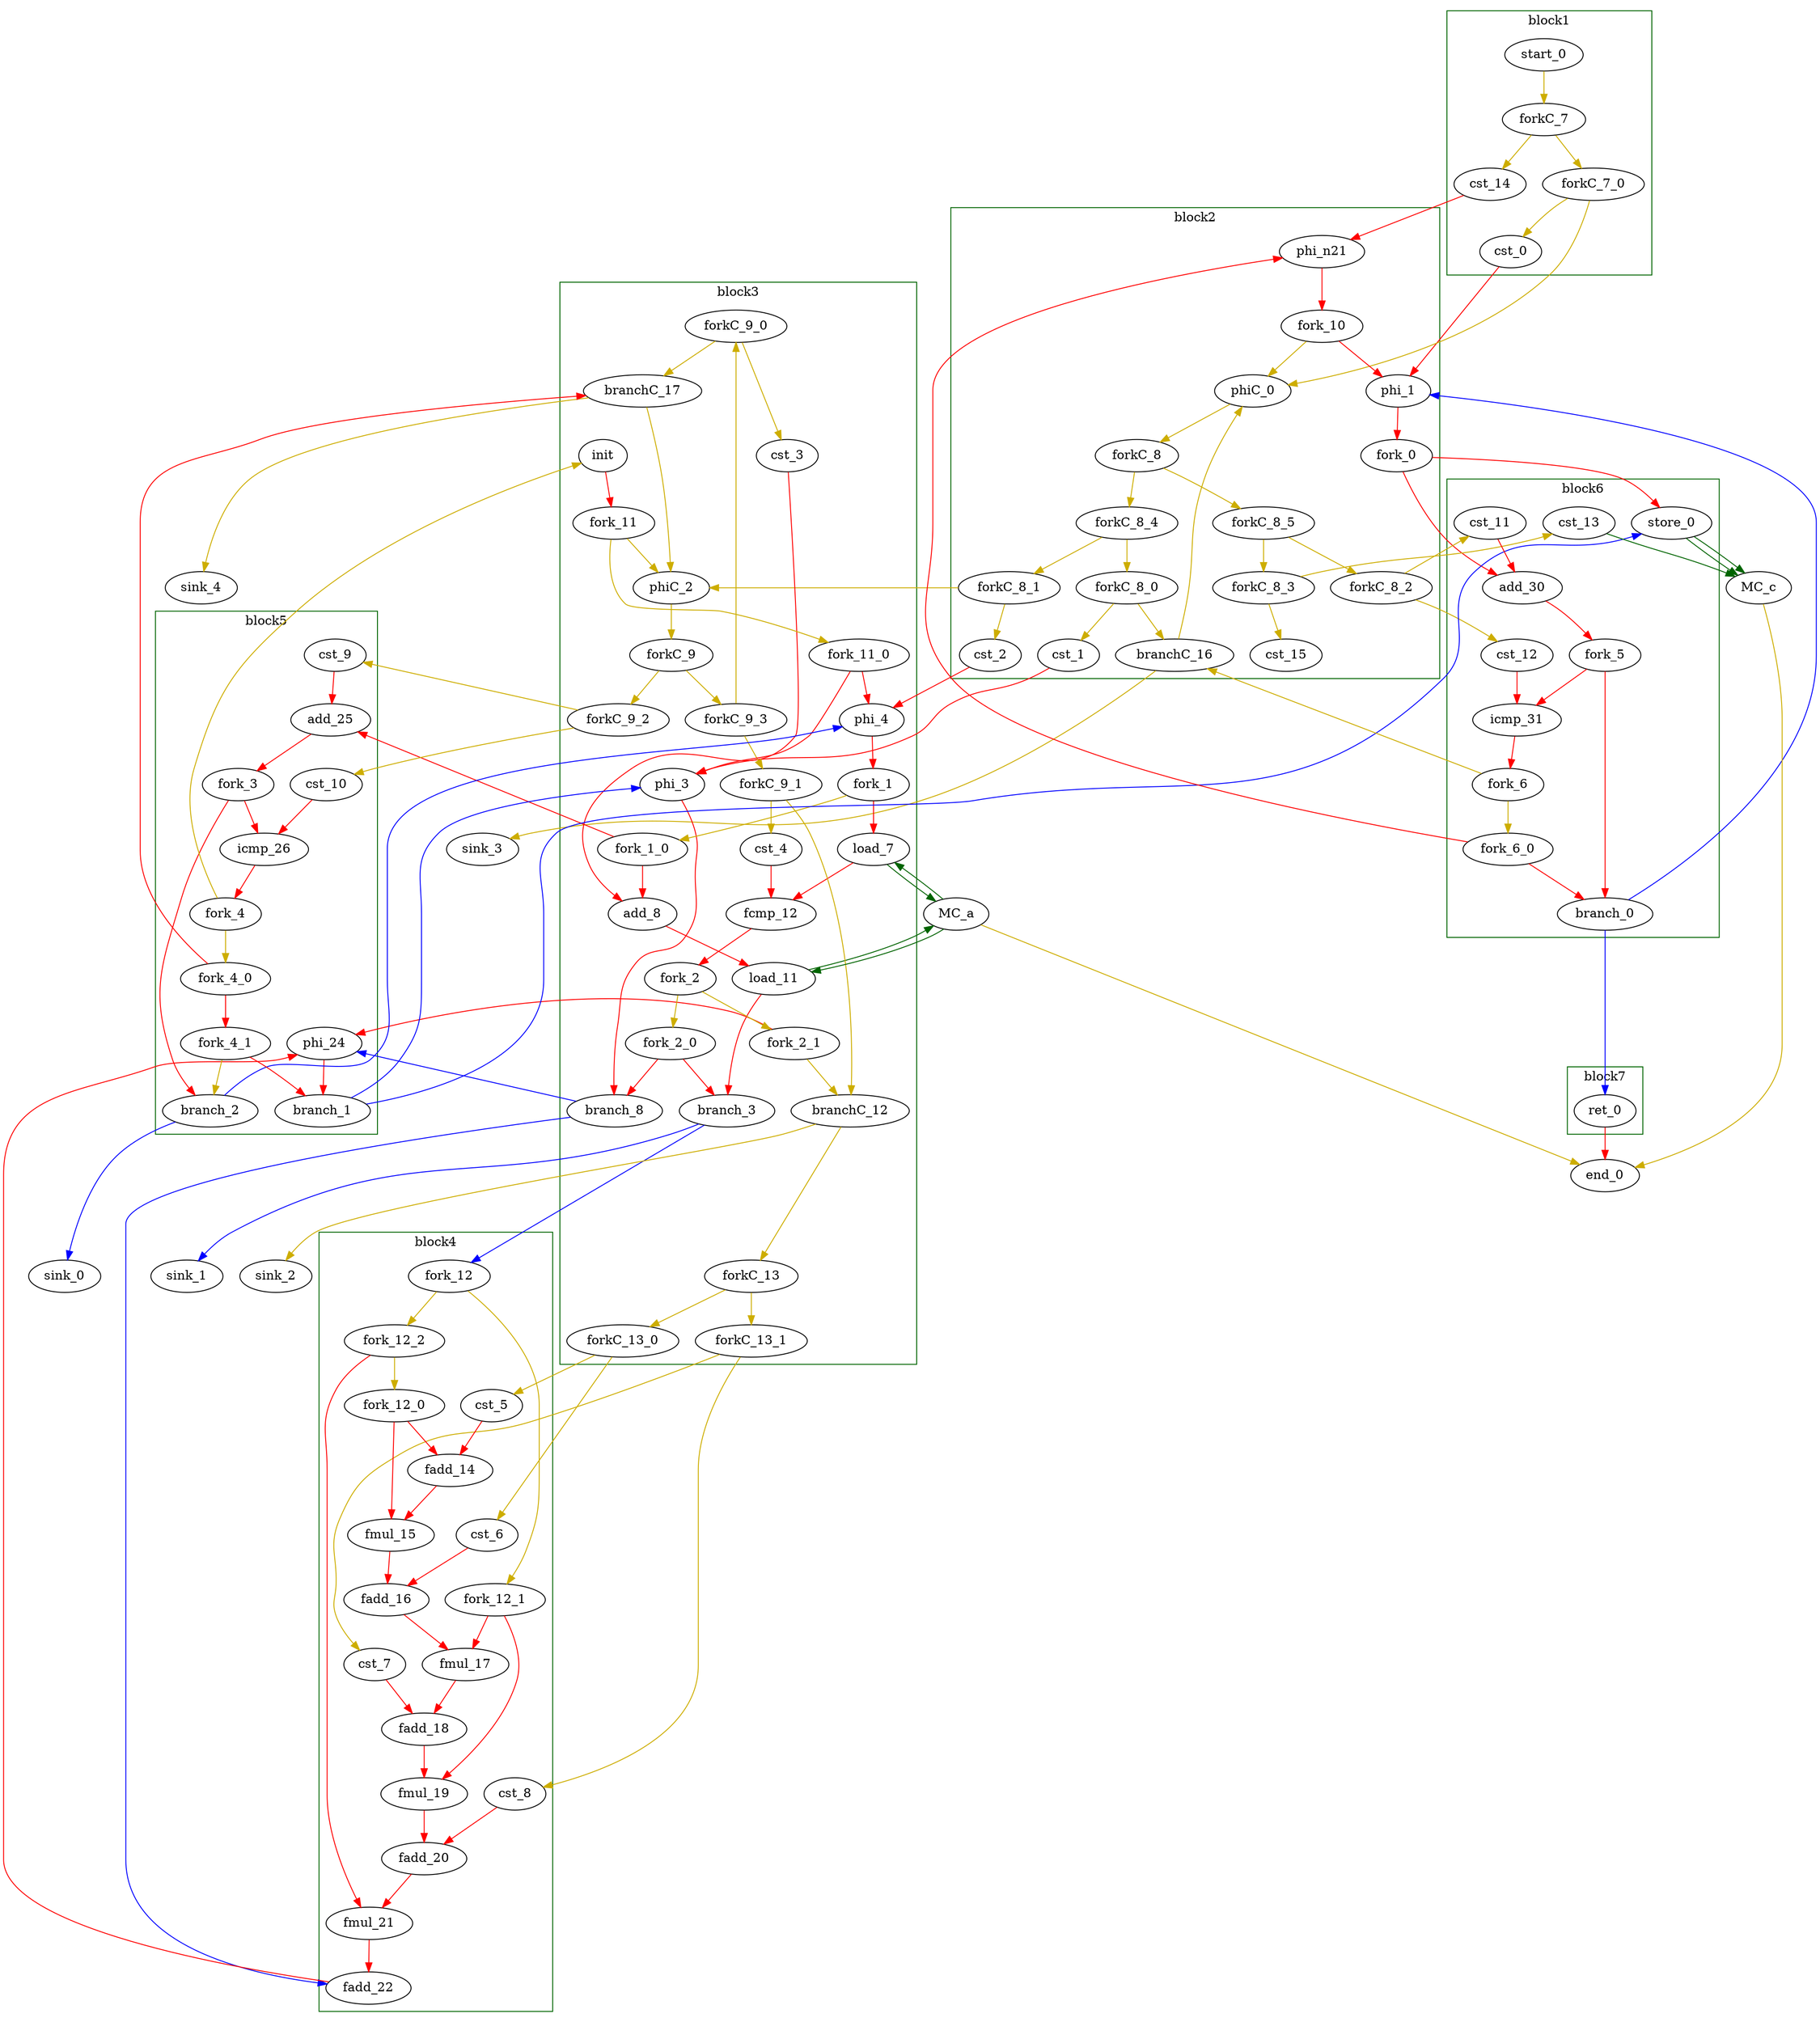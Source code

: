 Digraph G {
	splines=spline;
//DHLS version: 0.1.1" [shape = "none" pos = "20,20!"]

	subgraph cluster_0 {
	color = "darkgreen";
		label = "block1";
		"cst_0" [type = "Constant", bbID= 1, in = "in1:32", out = "out1:32", value = "0x00000000", tagged=false, taggers_num=0, tagger_id=-1];
		"start_0" [type = "Entry", control= "true", bbID= 1, in = "in1:0", out = "out1:0", tagged=false, taggers_num=0, tagger_id=-1];
		"cst_14" [type = "Constant", bbID= 1, in = "in1:32", out = "out1:32", value = "0x00000000", tagged=false, taggers_num=0, tagger_id=-1];
		"forkC_7_0" [type = "fork Bool 2", bbID= 1, in = "in1:0", out = "out1:0 out2:0", tagged = false, taggers_num = 0, tagger_id = -1];
		"forkC_7" [type = "fork Bool 2", bbID= 1, in = "in1:0", out = "out1:0 out2:0", tagged = false, taggers_num = 0, tagger_id = -1];

	}

	subgraph cluster_1 {
	color = "darkgreen";
		label = "block2";
		"phi_1" [type = "mux T", bbID= 2, in = "in1?:1 in2:32 in3:32 ", out = "out1:32", delay=0.366, tagged=false, taggers_num=0, tagger_id=-1];
		"cst_1" [type = "Constant", bbID= 2, in = "in1:32", out = "out1:32", value = "0x00000000", tagged=false, taggers_num=0, tagger_id=-1];
		"cst_2" [type = "Constant", bbID= 2, in = "in1:32", out = "out1:32", value = "0x00000000", tagged=false, taggers_num=0, tagger_id=-1];
		"phiC_0" [type = "mux T", bbID= 2, in = "in1?:1 in2:0 in3:0 ", out = "out1:0", delay=0.166, tagged=false, taggers_num=0, tagger_id=-1];
		"phi_n21" [type = "Merge", bbID= 2, in = "in1:32 in2:32 ", out = "out1:32", delay=0.366, tagged=false, taggers_num=0, tagger_id=-1];
		"branchC_16" [type = "branch T", bbID= 2,  in = "in1:0 in2?:1*i", out = "out1+:0 out2-:0", tagged=false, taggers_num=0, tagger_id=-1];
		"cst_15" [type = "Constant", bbID= 2, in = "in1:32", out = "out1:32", value = "0x00000000", tagged=false, taggers_num=0, tagger_id=-1];
		"fork_0" [type = "fork Bool 2", bbID= 2, in = "in1:32", out = "out1:32 out2:32 ", tagged=false, taggers_num=0, tagger_id=-1];
		"forkC_8_0" [type = "fork Bool 2", bbID= 2, in = "in1:0", out = "out1:0 out2:0", tagged = false, taggers_num = 0, tagger_id = -1];
		"forkC_8_1" [type = "fork Bool 2", bbID= 2, in = "in1:0", out = "out1:0 out2:0", tagged = false, taggers_num = 0, tagger_id = -1];
		"forkC_8_2" [type = "fork Bool 2", bbID= 2, in = "in1:0", out = "out1:0 out2:0", tagged = false, taggers_num = 0, tagger_id = -1];
		"forkC_8_3" [type = "fork Bool 2", bbID= 2, in = "in1:0", out = "out1:0 out2:0", tagged = false, taggers_num = 0, tagger_id = -1];
		"forkC_8_4" [type = "fork Bool 2", bbID= 2, in = "in1:0", out = "out1:0 out2:0", tagged = false, taggers_num = 0, tagger_id = -1];
		"forkC_8_5" [type = "fork Bool 2", bbID= 2, in = "in1:0", out = "out1:0 out2:0", tagged = false, taggers_num = 0, tagger_id = -1];
		"forkC_8" [type = "fork Bool 2", bbID= 2, in = "in1:0", out = "out1:0 out2:0", tagged = false, taggers_num = 0, tagger_id = -1];
		"fork_10" [type = "fork Bool 2", bbID= 2, in = "in1:32", out = "out1:32 out2:32 ", tagged=false, taggers_num=0, tagger_id=-1];

	}

	subgraph cluster_2 {
	color = "darkgreen";
		label = "block3";
		"phi_3" [type = "mux T", bbID= 3, in = "in1?:1 in2:32 in3:32 ", out = "out1:32", delay=0.366, tagged=false, taggers_num=0, tagger_id=-1];
		"phi_4" [type = "mux T", bbID= 3, in = "in1?:1 in2:32 in3:32 ", out = "out1:32", delay=0.366, tagged=false, taggers_num=0, tagger_id=-1];
		"load_7" [type = "Operator", bbID= 3, op = "mc_load_op",bbID= 3, portId= 0, offset= 0, in = "in1:32 in2:32", out = "out1:32 out2:32 ", delay=0.000, latency=2, II=1, tagged=false, taggers_num=0, tagger_id=-1];
		"cst_3" [type = "Constant", bbID= 3, in = "in1:32", out = "out1:32", value = "0x00000001", tagged=false, taggers_num=0, tagger_id=-1];
		"add_8" [type = "Operator", bbID= 3, op = "add_op", in = "in1:32 in2:32 ", out = "out1:32 ", delay=1.693, latency=0, II=1, tagged=false, taggers_num=0, tagger_id=-1];
		"load_11" [type = "Operator", bbID= 3, op = "mc_load_op",bbID= 3, portId= 1, offset= 0, in = "in1:32 in2:32", out = "out1:32 out2:32 ", delay=0.000, latency=2, II=1, tagged=false, taggers_num=0, tagger_id=-1];
		"cst_4" [type = "Constant", bbID= 3, in = "in1:32", out = "out1:32", value = "0x00000000", tagged=false, taggers_num=0, tagger_id=-1];
		"fcmp_12" [type = "Operator", bbID= 3, op = "fcmp_ult_op", in = "in1:32 in2:32 ", out = "out1:1 ", delay=0.966, latency=2, II=1, tagged=false, taggers_num=0, tagger_id=-1];
		"phiC_2" [type = "mux Bool", bbID= 3, in = "in1?:1 in2:0 in3:0 ", out = "out1:0", delay=0.166, tagged=false, taggers_num=0, tagger_id=-1];
		"init" [type = "init Bool false", bbID= 3, in = "in1:32 ", out = "out1:32", delay=0.366, tagged=false, taggers_num=0, tagger_id=-1];
		"branch_3" [type = "branch T", bbID= 3,  in = "in1:32 in2?:1", out = "out1+:32 out2-:32", tagged=false, taggers_num=0, tagger_id=-1];
		"branch_8" [type = "branch T", bbID= 3,  in = "in1:32 in2?:1", out = "out1+:32 out2-:32", tagged=false, taggers_num=0, tagger_id=-1];
		"branchC_12" [type = "branch Bool", bbID= 3,  in = "in1:0 in2?:1", out = "out1+:0 out2-:0", tagged=false, taggers_num=0, tagger_id=-1];
		"branchC_17" [type = "branch Bool", bbID= 3,  in = "in1:0 in2?:1", out = "out1+:0 out2-:0", tagged=false, taggers_num=0, tagger_id=-1];
		"fork_1_0" [type = "fork Bool 2", bbID= 3, in = "in1:32", out = "out1:32 out2:32", tagged = false, taggers_num = 0, tagger_id = -1];
		"fork_1" [type = "fork Bool 2", bbID= 3, in = "in1:32", out = "out1:32 out2:32", tagged = false, taggers_num = 0, tagger_id = -1];
		"fork_2_0" [type = "fork Bool 2", bbID= 3, in = "in1:32", out = "out1:32 out2:32", tagged = false, taggers_num = 0, tagger_id = -1];
		"fork_2_1" [type = "fork Bool 2", bbID= 3, in = "in1:32", out = "out1:32 out2:32", tagged = false, taggers_num = 0, tagger_id = -1];
		"fork_2" [type = "fork Bool 2", bbID= 3, in = "in1:32", out = "out1:32 out2:32", tagged = false, taggers_num = 0, tagger_id = -1];
		"forkC_9_0" [type = "fork Bool 2", bbID= 3, in = "in1:0", out = "out1:0 out2:0", tagged = false, taggers_num = 0, tagger_id = -1];
		"forkC_9_1" [type = "fork Bool 2", bbID= 3, in = "in1:0", out = "out1:0 out2:0", tagged = false, taggers_num = 0, tagger_id = -1];
		"forkC_9_2" [type = "fork Bool 2", bbID= 3, in = "in1:0", out = "out1:0 out2:0", tagged = false, taggers_num = 0, tagger_id = -1];
		"forkC_9_3" [type = "fork Bool 2", bbID= 3, in = "in1:0", out = "out1:0 out2:0", tagged = false, taggers_num = 0, tagger_id = -1];
		"forkC_9" [type = "fork Bool 2", bbID= 3, in = "in1:0", out = "out1:0 out2:0", tagged = false, taggers_num = 0, tagger_id = -1];
		"fork_11_0" [type = "fork Bool 2", bbID= 3, in = "in1:32", out = "out1:32 out2:32", tagged = false, taggers_num = 0, tagger_id = -1];
		"fork_11" [type = "fork Bool 2", bbID= 3, in = "in1:32", out = "out1:32 out2:32", tagged = false, taggers_num = 0, tagger_id = -1];
		"forkC_13_0" [type = "fork Bool 2", bbID= 3, in = "in1:0", out = "out1:0 out2:0", tagged = false, taggers_num = 1, tagger_id = -1];
		"forkC_13_1" [type = "fork Bool 2", bbID= 3, in = "in1:0", out = "out1:0 out2:0", tagged = false, taggers_num = 1, tagger_id = -1];
		"forkC_13" [type = "fork Bool 2", bbID= 3, in = "in1:0", out = "out1:0 out2:0", tagged = false, taggers_num = 1, tagger_id = -1];

	}

	subgraph cluster_3 {
	color = "darkgreen";
		label = "block4";
		"cst_5" [type = "Constant", bbID= 4, in = "in1:32", out = "out1:32", value = "0x3F23D70A", tagged=false, taggers_num=0, tagger_id=-1];
		"fadd_14" [type = "Operator", bbID= 4, op = "fadd_op", in = "in1:32 in2:32 ", out = "out1:32 ", delay=0.966, latency=10, II=1, tagged=false, taggers_num=0, tagger_id=-1];
		"fmul_15" [type = "Operator", bbID= 4, op = "fmul_op", in = "in1:32 in2:32 ", out = "out1:32 ", delay=0.966, latency=6, II=1, tagged=false, taggers_num=0, tagger_id=-1];
		"cst_6" [type = "Constant", bbID= 4, in = "in1:32", out = "out1:32", value = "0x3F333333", tagged=false, taggers_num=0, tagger_id=-1];
		"fadd_16" [type = "Operator", bbID= 4, op = "fadd_op", in = "in1:32 in2:32 ", out = "out1:32 ", delay=0.966, latency=10, II=1, tagged=false, taggers_num=0, tagger_id=-1];
		"fmul_17" [type = "Operator", bbID= 4, op = "fmul_op", in = "in1:32 in2:32 ", out = "out1:32 ", delay=0.966, latency=6, II=1, tagged=false, taggers_num=0, tagger_id=-1];
		"cst_7" [type = "Constant", bbID= 4, in = "in1:32", out = "out1:32", value = "0x3E570A3D", tagged=false, taggers_num=0, tagger_id=-1];
		"fadd_18" [type = "Operator", bbID= 4, op = "fadd_op", in = "in1:32 in2:32 ", out = "out1:32 ", delay=0.966, latency=10, II=1, tagged=false, taggers_num=0, tagger_id=-1];
		"fmul_19" [type = "Operator", bbID= 4, op = "fmul_op", in = "in1:32 in2:32 ", out = "out1:32 ", delay=0.966, latency=6, II=1, tagged=false, taggers_num=0, tagger_id=-1];
		"cst_8" [type = "Constant", bbID= 4, in = "in1:32", out = "out1:32", value = "0x3EA8F5C3", tagged=false, taggers_num=0, tagger_id=-1];
		"fadd_20" [type = "Operator", bbID= 4, op = "fadd_op", in = "in1:32 in2:32 ", out = "out1:32 ", delay=0.966, latency=10, II=1, tagged=false, taggers_num=0, tagger_id=-1];
		"fmul_21" [type = "Operator", bbID= 4, op = "fmul_op", in = "in1:32 in2:32 ", out = "out1:32 ", delay=0.966, latency=6, II=1, tagged=false, taggers_num=0, tagger_id=-1];
		"fadd_22" [type = "Operator", bbID= 4, op = "fadd_op", in = "in1:32 in2:32 ", out = "out1:32 ", delay=0.966, latency=10, II=1, tagged=false, taggers_num=0, tagger_id=-1];
		"fork_12_0" [type = "fork Bool 2", bbID= 4, in = "in1:32", out = "out1:32 out2:32", tagged = false, taggers_num = 0, tagger_id = -1];
		"fork_12_1" [type = "fork Bool 2", bbID= 4, in = "in1:32", out = "out1:32 out2:32", tagged = false, taggers_num = 0, tagger_id = -1];
		"fork_12_2" [type = "fork Bool 2", bbID= 4, in = "in1:32", out = "out1:32 out2:32", tagged = false, taggers_num = 0, tagger_id = -1];
		"fork_12" [type = "fork Bool 2", bbID= 4, in = "in1:32", out = "out1:32 out2:32", tagged = false, taggers_num = 0, tagger_id = -1];

	}

	subgraph cluster_4 {
	color = "darkgreen";
		label = "block5";
		"phi_24" [type = "mux T", bbID= 5, in = "in1?:1 in2:32 in3:32 ", out = "out1:32", delay=0.366, tagged=false, taggers_num=0, tagger_id=-1];
		"cst_9" [type = "Constant", bbID= 5, in = "in1:32", out = "out1:32", value = "0x00000001", tagged=false, taggers_num=0, tagger_id=-1];
		"add_25" [type = "Operator", bbID= 5, op = "add_op", in = "in1:32 in2:32 ", out = "out1:32 ", delay=1.693, latency=0, II=1, tagged=false, taggers_num=0, tagger_id=-1];
		"cst_10" [type = "Constant", bbID= 5, in = "in1:32", out = "out1:32", value = "0x000003E8", tagged=false, taggers_num=0, tagger_id=-1];
		"icmp_26" [type = "Operator", bbID= 5, op = "icmp_ult_op", in = "in1:32 in2:32 ", out = "out1:1 ", delay=1.530, latency=0, II=1, tagged=false, taggers_num=0, tagger_id=-1];
		"branch_1" [type = "branch T", bbID= 5,  in = "in1:32 in2?:1", out = "out1+:32 out2-:32", tagged=false, taggers_num=0, tagger_id=-1];
		"branch_2" [type = "branch T", bbID= 5,  in = "in1:32 in2?:1", out = "out1+:32 out2-:32", tagged=false, taggers_num=0, tagger_id=-1];
		"fork_3" [type = "fork Bool 2", bbID= 5, in = "in1:32", out = "out1:32 out2:32 ", tagged=false, taggers_num=0, tagger_id=-1];
		"fork_4_0" [type = "fork Bool 2", bbID= 5, in = "in1:32", out = "out1:32 out2:32", tagged = false, taggers_num = 0, tagger_id = -1];
		"fork_4_1" [type = "fork Bool 2", bbID= 5, in = "in1:32", out = "out1:32 out2:32", tagged = false, taggers_num = 0, tagger_id = -1];
		"fork_4" [type = "fork Bool 2", bbID= 5, in = "in1:32", out = "out1:32 out2:32", tagged = false, taggers_num = 0, tagger_id = -1];

	}

	subgraph cluster_5 {
	color = "darkgreen";
		label = "block6";
		"store_0" [type = "Operator", bbID= 6, op = "mc_store_op",bbID= 6, portId= 0, offset= 0, in = "in1:32 in2:32 ", out = "out1:32 out2:32 ", delay=0.000, latency=0, II=1, tagged=false, taggers_num=0, tagger_id=-1];
		"cst_11" [type = "Constant", bbID= 6, in = "in1:32", out = "out1:32", value = "0x00000001", tagged=false, taggers_num=0, tagger_id=-1];
		"add_30" [type = "Operator", bbID= 6, op = "add_op", in = "in1:32 in2:32 ", out = "out1:32 ", delay=1.693, latency=0, II=1, tagged=false, taggers_num=0, tagger_id=-1];
		"cst_12" [type = "Constant", bbID= 6, in = "in1:32", out = "out1:32", value = "0x0000000A", tagged=false, taggers_num=0, tagger_id=-1];
		"icmp_31" [type = "Operator", bbID= 6, op = "icmp_ult_op", in = "in1:32 in2:32 ", out = "out1:1 ", delay=1.530, latency=0, II=1, tagged=false, taggers_num=0, tagger_id=-1];
		"cst_13" [type = "Constant", bbID= 6, in = "in1:32", out = "out1:32", value = "0x00000001", tagged=false, taggers_num=0, tagger_id=-1];
		"branch_0" [type = "branch T", bbID= 6,  in = "in1:32 in2?:1*i", out = "out1+:32 out2-:32", tagged=false, taggers_num=0, tagger_id=-1];
		"fork_5" [type = "fork Bool 2", bbID= 6, in = "in1:32", out = "out1:32 out2:32 ", tagged=false, taggers_num=0, tagger_id=-1];
		"fork_6_0" [type = "fork Bool 2", bbID= 6, in = "in1:32", out = "out1:32 out2:32", tagged = false, taggers_num = 0, tagger_id = -1];
		"fork_6" [type = "fork Bool 2", bbID= 6, in = "in1:32", out = "out1:32 out2:32", tagged = false, taggers_num = 0, tagger_id = -1];

	}

	subgraph cluster_6 {
	color = "darkgreen";
		label = "block7";
		"ret_0" [type = "Operator", bbID= 7, op = "ret_op", in = "in1:32 ", out = "out1:32 ", delay=0.000, latency=0, II=1, tagged=false, taggers_num=0, tagger_id=-1];

	}
	"MC_a" [type = "MC", bbID= 0, in = "in1:32*l0a in2:32*l1a ", out = "out1:32*l0d out2:32*l1d out3:0*e ", memory = "a", bbcount = 0, ldcount = 2, stcount = 0];
	"MC_c" [type = "MC", bbID= 0, in = "in1:32*c0 in2:32*s0a in3:32*s0d ", out = "out1:0*e ", memory = "c", bbcount = 1, ldcount = 0, stcount = 1];
	"sink_0" [type = "Sink", bbID= 0, in = "in1:32"];
	"sink_1" [type = "Sink", bbID= 0, in = "in1:32"];
	"sink_2" [type = "Sink", bbID= 0, in = "in1:0"];
	"sink_3" [type = "Sink", bbID= 0, in = "in1:0"];
	"sink_4" [type = "Sink", bbID= 0, in = "in1:0"];
	"end_0" [type = "Exit", bbID= 0, in = "in1:0*e in2:0*e  in3:32 ", out = "out1:32" ];

	"load_7" -> "MC_a" [color = "darkgreen", mem_address = "true", from = "out2", to = "in1"];
	"MC_a" -> "load_7" [color = "darkgreen", mem_address = "false", from = "out1", to = "in1"];
	"load_11" -> "MC_a" [color = "darkgreen", mem_address = "true", from = "out2", to = "in2"];
	"MC_a" -> "load_11" [color = "darkgreen", mem_address = "false", from = "out2", to = "in1"];
	"store_0" -> "MC_c" [color = "darkgreen", mem_address = "true", from = "out2", to = "in2"];
	"store_0" -> "MC_c" [color = "darkgreen", mem_address = "false", from = "out1", to = "in3"];
	"MC_a" -> "end_0" [color = "gold3", from = "out3", to = "in1"];
	"cst_13" -> "MC_c" [color = "darkgreen", from = "out1", to = "in1"];
	"MC_c" -> "end_0" [color = "gold3", from = "out1", to = "in2"];
	"cst_0" -> "phi_1" [color = "red", from = "out1", to = "in2"];
	"phi_1" -> "fork_0" [color = "red", from = "out1", to = "in1"];
	"cst_1" -> "phi_3" [color = "red", from = "out1", to = "in2"];
	"phi_3" -> "branch_8" [color = "red", from = "out1", to = "in1"];
	"cst_2" -> "phi_4" [color = "red", from = "out1", to = "in2"];
	"phi_4" -> "fork_1" [color = "red", from = "out1", to = "in1"];
	"load_7" -> "fcmp_12" [color = "red", from = "out1", to = "in1"];
	"cst_3" -> "add_8" [color = "red", from = "out1", to = "in2"];
	"add_8" -> "load_11" [color = "red", from = "out1", to = "in2"];
	"load_11" -> "branch_3" [color = "red", from = "out1", to = "in1"];
	"cst_4" -> "fcmp_12" [color = "red", from = "out1", to = "in2"];
	"fcmp_12" -> "fork_2" [color = "red", from = "out1", to = "in1"];
	"cst_5" -> "fadd_14" [color = "red", from = "out1", to = "in2"];
	"fadd_14" -> "fmul_15" [color = "red", from = "out1", to = "in1"];
	"fmul_15" -> "fadd_16" [color = "red", from = "out1", to = "in1"];
	"cst_6" -> "fadd_16" [color = "red", from = "out1", to = "in2"];
	"fadd_16" -> "fmul_17" [color = "red", from = "out1", to = "in1"];
	"fmul_17" -> "fadd_18" [color = "red", from = "out1", to = "in1"];
	"cst_7" -> "fadd_18" [color = "red", from = "out1", to = "in2"];
	"fadd_18" -> "fmul_19" [color = "red", from = "out1", to = "in1"];
	"fmul_19" -> "fadd_20" [color = "red", from = "out1", to = "in1"];
	"cst_8" -> "fadd_20" [color = "red", from = "out1", to = "in2"];
	"fadd_20" -> "fmul_21" [color = "red", from = "out1", to = "in1"];
	"fmul_21" -> "fadd_22" [color = "red", from = "out1", to = "in2"];
	"fadd_22" -> "phi_24" [color = "red", from = "out1", to = "in2"];
	"phi_24" -> "branch_1" [color = "red", from = "out1", to = "in1"];
	"cst_9" -> "add_25" [color = "red", from = "out1", to = "in2"];
	"add_25" -> "fork_3" [color = "red", from = "out1", to = "in1"];
	"cst_10" -> "icmp_26" [color = "red", from = "out1", to = "in2"];
	"icmp_26" -> "fork_4" [color = "red", from = "out1", to = "in1"];
	"cst_11" -> "add_30" [color = "red", from = "out1", to = "in2"];
	"add_30" -> "fork_5" [color = "red", from = "out1", to = "in1"];
	"cst_12" -> "icmp_31" [color = "red", from = "out1", to = "in2"];
	"icmp_31" -> "fork_6" [color = "red", from = "out1", to = "in1"];
	"ret_0" -> "end_0" [color = "red", from = "out1", to = "in3"];
	"start_0" -> "forkC_7" [color = "gold3", from = "out1", to = "in1"];
	"phiC_0" -> "forkC_8" [color = "gold3", from = "out1", to = "in1"];
	"phiC_2" -> "forkC_9" [color = "gold3", from = "out1", to = "in1"];
	"branch_0" -> "ret_0" [color = "blue", minlen = 3, from = "out1", to = "in1"];
	"branch_0" -> "phi_1" [color = "blue", minlen = 3, from = "out2", to = "in3"];
	"phi_n21" -> "fork_10" [color = "red", from = "out1", to = "in1"];
	"cst_14" -> "phi_n21" [color = "red", from = "out1", to = "in1"];
	"branch_1" -> "store_0" [color = "blue", minlen = 3, from = "out2", to = "in1"];
	"branch_1" -> "phi_3" [color = "blue", minlen = 3, from = "out1", to = "in3"];
	"init" -> "fork_11" [color = "red", from = "out1", to = "in1"];
	"branch_2" -> "sink_0" [color = "blue", minlen = 3, from = "out2", to = "in1"];
	"branch_2" -> "phi_4" [color = "blue", minlen = 3, from = "out1", to = "in3"];
	"branch_3" -> "sink_1" [color = "blue", minlen = 3, from = "out1", to = "in1"];
	"branch_3" -> "fork_12" [color = "blue", minlen = 3, from = "out2", to = "in1"];
	"branch_8" -> "phi_24" [color = "blue", minlen = 3, from = "out1", to = "in3"];
	"branch_8" -> "fadd_22" [color = "blue", minlen = 3, from = "out2", to = "in1"];
	"branchC_12" -> "sink_2" [color = "gold3", minlen = 3, from = "out1", to = "in1"];
	"branchC_12" -> "forkC_13" [color = "gold3", minlen = 3, from = "out2", to = "in1"];
	"branchC_16" -> "sink_3" [color = "gold3", minlen = 3, from = "out1", to = "in1"];
	"branchC_16" -> "phiC_0" [color = "gold3", minlen = 3, from = "out2", to = "in3"];
	"branchC_17" -> "sink_4" [color = "gold3", minlen = 3, from = "out2", to = "in1"];
	"branchC_17" -> "phiC_2" [color = "gold3", minlen = 3, from = "out1", to = "in3"];
    "fork_12_0" -> "fadd_14" [color = "red", from = "out1", to = "in1"];
    "fork_12_0" -> "fmul_15" [color = "red", from = "out2", to = "in2"];
    "fork_12_1" -> "fmul_17" [color = "red", from = "out1", to = "in2"];
    "fork_12_1" -> "fmul_19" [color = "red", from = "out2", to = "in2"];
    "fork_12_2" -> "fmul_21" [color = "red", from = "out1", to = "in2"];
    "fork_12_2" -> "fork_12_0" [color = "gold3", from = "out2", to = "in1"];
    "fork_12" -> "fork_12_1" [color = "gold3", from = "out1", to = "in1"];
    "fork_12" -> "fork_12_2" [color = "gold3", from = "out2", to = "in1"];
	"fork_0" -> "add_30" [color = "red", from = "out1", to = "in1"];
	"fork_0" -> "store_0" [color = "red", from = "out2", to = "in2"];
    "fork_1_0" -> "add_8" [color = "red", from = "out1", to = "in1"];
    "fork_1_0" -> "add_25" [color = "red", from = "out2", to = "in1"];
    "fork_1" -> load_7 [color = red, from = "out1", to = in2];
    "fork_1" -> "fork_1_0" [color = "gold3", from = "out2", to = "in1"];
    "fork_2_0" -> "branch_3" [color = "red", from = "out1", to = "in2"];
    "fork_2_0" -> "branch_8" [color = "red", from = "out2", to = "in2"];
    "fork_2_1" -> "branchC_12" [color = "gold3", from = "out1", to = "in2"];
    "fork_2_1" -> "phi_24" [color = "red", from = "out2", to = "in1"];
    "fork_2" -> "fork_2_0" [color = "gold3", from = "out1", to = "in1"];
    "fork_2" -> "fork_2_1" [color = "gold3", from = "out2", to = "in1"];
	"fork_3" -> "icmp_26" [color = "red", from = "out1", to = "in1"];
	"fork_3" -> "branch_2" [color = "red", from = "out2", to = "in1"];
    "fork_4_0" -> "branchC_17" [color = "red", from = "out1", to = "in2"];
    "fork_4_0" -> "fork_4_1" [color = "red", from = "out2", to = "in1"];
    "fork_4_1" -> "branch_1" [color = "red", from = "out1", to = "in2"];
    "fork_4_1" -> "branch_2" [color = "gold3", from = "out2", to = "in2"];
    "fork_4" -> "fork_4_0" [color = "gold3", from = "out1", to = "in1"];
    "fork_4" -> "init" [color = "gold3", from = "out2", to = "in1"];
	"fork_5" -> "icmp_31" [color = "red", from = "out1", to = "in1"];
	"fork_5" -> "branch_0" [color = "red", from = "out2", to = "in1"];
    "fork_6_0" -> "branch_0" [color = "red", from = "out1", to = "in2"];
    "fork_6_0" -> "phi_n21" [color = "red", from = "out2", to = "in2"];
    "fork_6" -> branchC_16 [color = gold3, from = "out1", to = in2];
    "fork_6" -> "fork_6_0" [color = "gold3", from = "out2", to = "in1"];
    "forkC_7_0" -> "cst_0" [color = "gold3", from = "out1", to = "in1"];
    "forkC_7_0" -> "phiC_0" [color = "gold3", from = "out2", to = "in2"];
    "forkC_7" -> cst_14 [color = gold3, from = "out1", to = in1];
    "forkC_7" -> "forkC_7_0" [color = "gold3", from = "out2", to = "in1"];
    "forkC_8_0" -> "cst_1" [color = "gold3", from = "out1", to = "in1"];
    "forkC_8_0" -> "branchC_16" [color = "gold3", from = "out2", to = "in1"];
    "forkC_8_1" -> "cst_2" [color = "gold3", from = "out1", to = "in1"];
    "forkC_8_1" -> "phiC_2" [color = "gold3", from = "out2", to = "in2"];
    "forkC_8_2" -> "cst_11" [color = "gold3", from = "out1", to = "in1"];
    "forkC_8_2" -> "cst_12" [color = "gold3", from = "out2", to = "in1"];
    "forkC_8_3" -> "cst_13" [color = "gold3", from = "out1", to = "in1"];
    "forkC_8_3" -> "cst_15" [color = "gold3", from = "out2", to = "in1"];
    "forkC_8_4" -> "forkC_8_0" [color = "gold3", from = "out1", to = "in1"];
    "forkC_8_4" -> "forkC_8_1" [color = "gold3", from = "out2", to = "in1"];
    "forkC_8_5" -> "forkC_8_2" [color = "gold3", from = "out1", to = "in1"];
    "forkC_8_5" -> "forkC_8_3" [color = "gold3", from = "out2", to = "in1"];
    "forkC_8" -> "forkC_8_4" [color = "gold3", from = "out1", to = "in1"];
    "forkC_8" -> "forkC_8_5" [color = "gold3", from = "out2", to = "in1"];
    "forkC_9_0" -> "cst_3" [color = "gold3", from = "out1", to = "in1"];
    "forkC_9_0" -> "branchC_17" [color = "gold3", from = "out2", to = "in1"];
    "forkC_9_1" -> "cst_4" [color = "gold3", from = "out1", to = "in1"];
    "forkC_9_1" -> "branchC_12" [color = "gold3", from = "out2", to = "in1"];
    "forkC_9_2" -> "cst_9" [color = "gold3", from = "out1", to = "in1"];
    "forkC_9_2" -> "cst_10" [color = "gold3", from = "out2", to = "in1"];
    "forkC_9_3" -> "forkC_9_0" [color = "gold3", from = "out1", to = "in1"];
    "forkC_9_3" -> "forkC_9_1" [color = "gold3", from = "out2", to = "in1"];
    "forkC_9" -> "forkC_9_2" [color = "gold3", from = "out1", to = "in1"];
    "forkC_9" -> "forkC_9_3" [color = "gold3", from = "out2", to = "in1"];
	"fork_10" -> "phi_1" [color = "red", from = "out1", to = "in1"];
	"fork_10" -> "phiC_0" [color = "gold3", from = "out2", to = "in1"];
    "fork_11_0" -> "phi_3" [color = "red", from = "out1", to = "in1"];
    "fork_11_0" -> "phi_4" [color = "red", from = "out2", to = "in1"];
    "fork_11" -> phiC_2 [color = gold3, from = "out1", to = in1];
    "fork_11" -> "fork_11_0" [color = "gold3", from = "out2", to = "in1"];
    "forkC_13_0" -> "cst_5" [color = "gold3", from = "out1", to = "in1"];
    "forkC_13_0" -> "cst_6" [color = "gold3", from = "out2", to = "in1"];
    "forkC_13_1" -> "cst_7" [color = "gold3", from = "out1", to = "in1"];
    "forkC_13_1" -> "cst_8" [color = "gold3", from = "out2", to = "in1"];
    "forkC_13" -> "forkC_13_0" [color = "gold3", from = "out1", to = "in1"];
    "forkC_13" -> "forkC_13_1" [color = "gold3", from = "out2", to = "in1"];

}